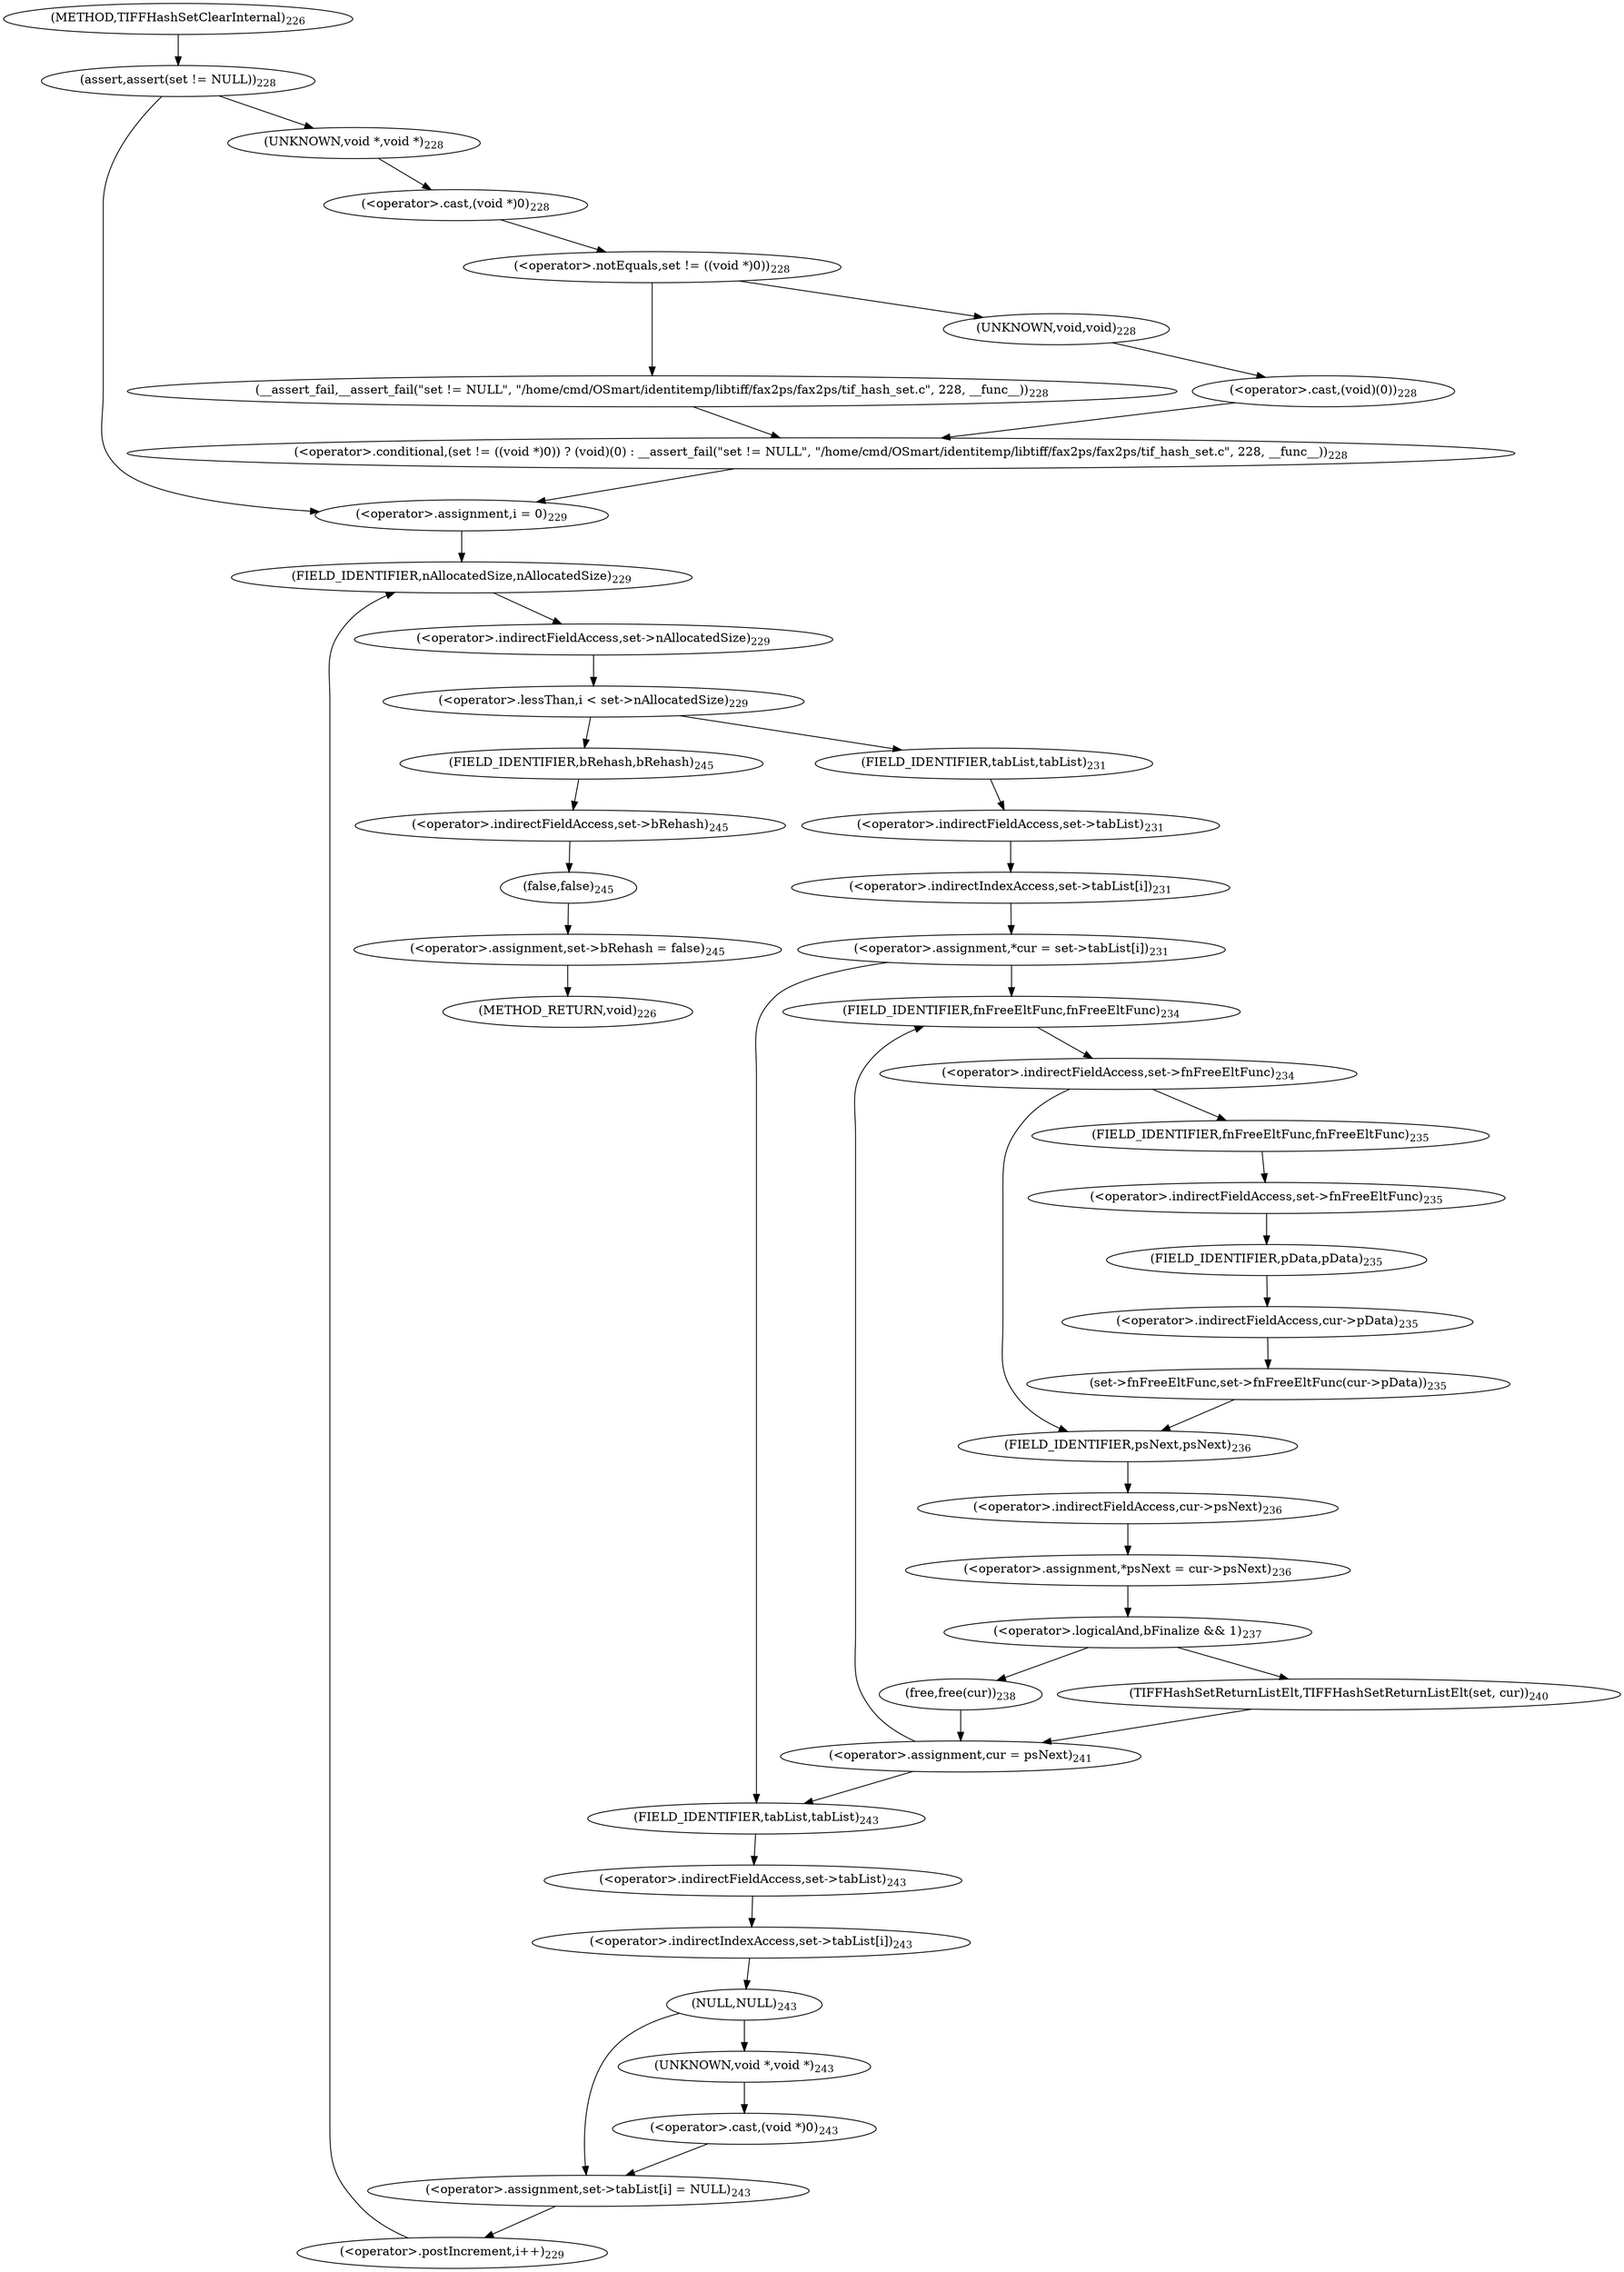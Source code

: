 digraph "TIFFHashSetClearInternal" {  
"5158" [label = <(assert,assert(set != NULL))<SUB>228</SUB>> ]
"5243" [label = <(&lt;operator&gt;.assignment,set-&gt;bRehash = false)<SUB>245</SUB>> ]
"5180" [label = <(&lt;operator&gt;.lessThan,i &lt; set-&gt;nAllocatedSize)<SUB>229</SUB>> ]
"5185" [label = <(&lt;operator&gt;.postIncrement,i++)<SUB>229</SUB>> ]
"5244" [label = <(&lt;operator&gt;.indirectFieldAccess,set-&gt;bRehash)<SUB>245</SUB>> ]
"5247" [label = <(false,false)<SUB>245</SUB>> ]
"5160" [label = <(&lt;operator&gt;.conditional,(set != ((void *)0)) ? (void)(0) : __assert_fail(&quot;set != NULL&quot;, &quot;/home/cmd/OSmart/identitemp/libtiff/fax2ps/fax2ps/tif_hash_set.c&quot;, 228, __func__))<SUB>228</SUB>> ]
"5177" [label = <(&lt;operator&gt;.assignment,i = 0)<SUB>229</SUB>> ]
"5182" [label = <(&lt;operator&gt;.indirectFieldAccess,set-&gt;nAllocatedSize)<SUB>229</SUB>> ]
"5189" [label = <(&lt;operator&gt;.assignment,*cur = set-&gt;tabList[i])<SUB>231</SUB>> ]
"5232" [label = <(&lt;operator&gt;.assignment,set-&gt;tabList[i] = NULL)<SUB>243</SUB>> ]
"5246" [label = <(FIELD_IDENTIFIER,bRehash,bRehash)<SUB>245</SUB>> ]
"5161" [label = <(&lt;operator&gt;.notEquals,set != ((void *)0))<SUB>228</SUB>> ]
"5166" [label = <(&lt;operator&gt;.cast,(void)(0))<SUB>228</SUB>> ]
"5169" [label = <(__assert_fail,__assert_fail(&quot;set != NULL&quot;, &quot;/home/cmd/OSmart/identitemp/libtiff/fax2ps/fax2ps/tif_hash_set.c&quot;, 228, __func__))<SUB>228</SUB>> ]
"5184" [label = <(FIELD_IDENTIFIER,nAllocatedSize,nAllocatedSize)<SUB>229</SUB>> ]
"5191" [label = <(&lt;operator&gt;.indirectIndexAccess,set-&gt;tabList[i])<SUB>231</SUB>> ]
"5233" [label = <(&lt;operator&gt;.indirectIndexAccess,set-&gt;tabList[i])<SUB>243</SUB>> ]
"5238" [label = <(NULL,NULL)<SUB>243</SUB>> ]
"5163" [label = <(&lt;operator&gt;.cast,(void *)0)<SUB>228</SUB>> ]
"5167" [label = <(UNKNOWN,void,void)<SUB>228</SUB>> ]
"5192" [label = <(&lt;operator&gt;.indirectFieldAccess,set-&gt;tabList)<SUB>231</SUB>> ]
"5212" [label = <(&lt;operator&gt;.assignment,*psNext = cur-&gt;psNext)<SUB>236</SUB>> ]
"5229" [label = <(&lt;operator&gt;.assignment,cur = psNext)<SUB>241</SUB>> ]
"5234" [label = <(&lt;operator&gt;.indirectFieldAccess,set-&gt;tabList)<SUB>243</SUB>> ]
"5164" [label = <(UNKNOWN,void *,void *)<SUB>228</SUB>> ]
"5194" [label = <(FIELD_IDENTIFIER,tabList,tabList)<SUB>231</SUB>> ]
"5200" [label = <(&lt;operator&gt;.indirectFieldAccess,set-&gt;fnFreeEltFunc)<SUB>234</SUB>> ]
"5214" [label = <(&lt;operator&gt;.indirectFieldAccess,cur-&gt;psNext)<SUB>236</SUB>> ]
"5218" [label = <(&lt;operator&gt;.logicalAnd,bFinalize &amp;&amp; 1)<SUB>237</SUB>> ]
"5236" [label = <(FIELD_IDENTIFIER,tabList,tabList)<SUB>243</SUB>> ]
"5240" [label = <(&lt;operator&gt;.cast,(void *)0)<SUB>243</SUB>> ]
"5202" [label = <(FIELD_IDENTIFIER,fnFreeEltFunc,fnFreeEltFunc)<SUB>234</SUB>> ]
"5204" [label = <(set-&gt;fnFreeEltFunc,set-&gt;fnFreeEltFunc(cur-&gt;pData))<SUB>235</SUB>> ]
"5216" [label = <(FIELD_IDENTIFIER,psNext,psNext)<SUB>236</SUB>> ]
"5222" [label = <(free,free(cur))<SUB>238</SUB>> ]
"5241" [label = <(UNKNOWN,void *,void *)<SUB>243</SUB>> ]
"5205" [label = <(&lt;operator&gt;.indirectFieldAccess,set-&gt;fnFreeEltFunc)<SUB>235</SUB>> ]
"5208" [label = <(&lt;operator&gt;.indirectFieldAccess,cur-&gt;pData)<SUB>235</SUB>> ]
"5226" [label = <(TIFFHashSetReturnListElt,TIFFHashSetReturnListElt(set, cur))<SUB>240</SUB>> ]
"5207" [label = <(FIELD_IDENTIFIER,fnFreeEltFunc,fnFreeEltFunc)<SUB>235</SUB>> ]
"5210" [label = <(FIELD_IDENTIFIER,pData,pData)<SUB>235</SUB>> ]
"5154" [label = <(METHOD,TIFFHashSetClearInternal)<SUB>226</SUB>> ]
"5250" [label = <(METHOD_RETURN,void)<SUB>226</SUB>> ]
  "5158" -> "5164" 
  "5158" -> "5177" 
  "5243" -> "5250" 
  "5180" -> "5194" 
  "5180" -> "5246" 
  "5185" -> "5184" 
  "5244" -> "5247" 
  "5247" -> "5243" 
  "5160" -> "5177" 
  "5177" -> "5184" 
  "5182" -> "5180" 
  "5189" -> "5202" 
  "5189" -> "5236" 
  "5232" -> "5185" 
  "5246" -> "5244" 
  "5161" -> "5167" 
  "5161" -> "5169" 
  "5166" -> "5160" 
  "5169" -> "5160" 
  "5184" -> "5182" 
  "5191" -> "5189" 
  "5233" -> "5238" 
  "5238" -> "5241" 
  "5238" -> "5232" 
  "5163" -> "5161" 
  "5167" -> "5166" 
  "5192" -> "5191" 
  "5212" -> "5218" 
  "5229" -> "5202" 
  "5229" -> "5236" 
  "5234" -> "5233" 
  "5164" -> "5163" 
  "5194" -> "5192" 
  "5200" -> "5207" 
  "5200" -> "5216" 
  "5214" -> "5212" 
  "5218" -> "5222" 
  "5218" -> "5226" 
  "5236" -> "5234" 
  "5240" -> "5232" 
  "5202" -> "5200" 
  "5204" -> "5216" 
  "5216" -> "5214" 
  "5222" -> "5229" 
  "5241" -> "5240" 
  "5205" -> "5210" 
  "5208" -> "5204" 
  "5226" -> "5229" 
  "5207" -> "5205" 
  "5210" -> "5208" 
  "5154" -> "5158" 
}

